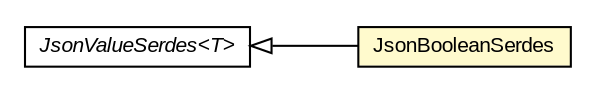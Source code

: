 #!/usr/local/bin/dot
#
# Class diagram 
# Generated by UMLGraph version R5_6-24-gf6e263 (http://www.umlgraph.org/)
#

digraph G {
	edge [fontname="arial",fontsize=10,labelfontname="arial",labelfontsize=10];
	node [fontname="arial",fontsize=10,shape=plaintext];
	nodesep=0.25;
	ranksep=0.5;
	rankdir=LR;
	// io.reinert.requestor.serialization.json.JsonValueSerdes<T>
	c5123 [label=<<table title="io.reinert.requestor.serialization.json.JsonValueSerdes" border="0" cellborder="1" cellspacing="0" cellpadding="2" port="p" href="./JsonValueSerdes.html">
		<tr><td><table border="0" cellspacing="0" cellpadding="1">
<tr><td align="center" balign="center"><font face="arial italic"> JsonValueSerdes&lt;T&gt; </font></td></tr>
		</table></td></tr>
		</table>>, URL="./JsonValueSerdes.html", fontname="arial", fontcolor="black", fontsize=10.0];
	// io.reinert.requestor.serialization.json.JsonBooleanSerdes
	c5130 [label=<<table title="io.reinert.requestor.serialization.json.JsonBooleanSerdes" border="0" cellborder="1" cellspacing="0" cellpadding="2" port="p" bgcolor="lemonChiffon" href="./JsonBooleanSerdes.html">
		<tr><td><table border="0" cellspacing="0" cellpadding="1">
<tr><td align="center" balign="center"> JsonBooleanSerdes </td></tr>
		</table></td></tr>
		</table>>, URL="./JsonBooleanSerdes.html", fontname="arial", fontcolor="black", fontsize=10.0];
	//io.reinert.requestor.serialization.json.JsonBooleanSerdes extends io.reinert.requestor.serialization.json.JsonValueSerdes<java.lang.Boolean>
	c5123:p -> c5130:p [dir=back,arrowtail=empty];
}

